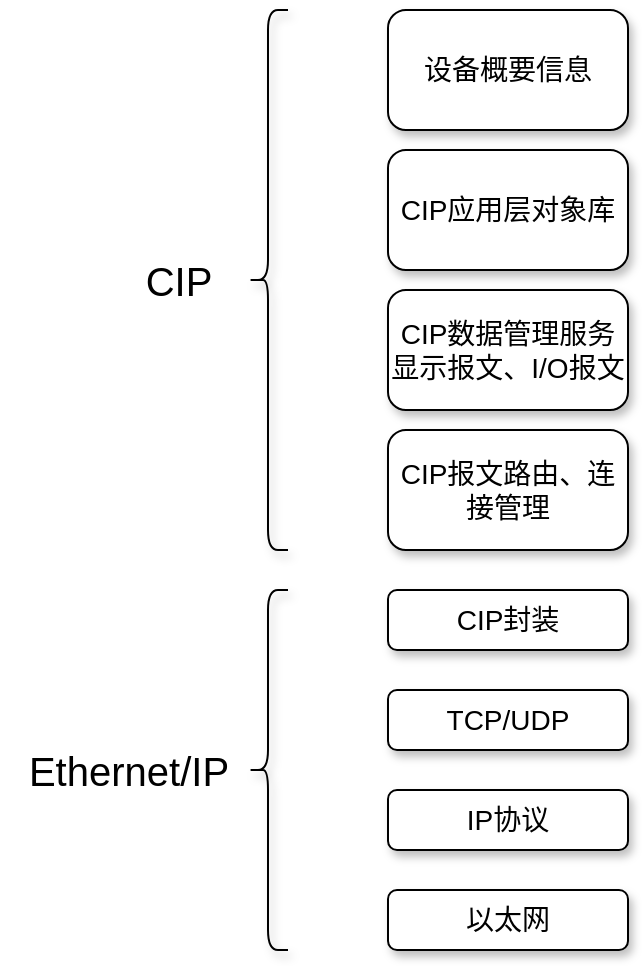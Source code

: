 <mxfile version="13.0.3" type="device"><diagram id="7B1-12RYhLMg8sTxxMpv" name="第 1 页"><mxGraphModel dx="1086" dy="966" grid="1" gridSize="10" guides="1" tooltips="1" connect="1" arrows="1" fold="1" page="1" pageScale="1" pageWidth="827" pageHeight="1169" math="0" shadow="0"><root><mxCell id="0"/><mxCell id="1" parent="0"/><mxCell id="FnnTJs5zKRpoEPYok2Qj-1" value="CIP应用层对象库" style="rounded=1;whiteSpace=wrap;html=1;fontSize=14;shadow=1;" parent="1" vertex="1"><mxGeometry x="240" y="340" width="120" height="60" as="geometry"/></mxCell><mxCell id="FnnTJs5zKRpoEPYok2Qj-2" value="设备概要信息" style="rounded=1;whiteSpace=wrap;html=1;fontSize=14;shadow=1;" parent="1" vertex="1"><mxGeometry x="240" y="270" width="120" height="60" as="geometry"/></mxCell><mxCell id="FnnTJs5zKRpoEPYok2Qj-7" value="CIP报文路由、连接管理" style="rounded=1;whiteSpace=wrap;html=1;fontSize=14;shadow=1;" parent="1" vertex="1"><mxGeometry x="240" y="480" width="120" height="60" as="geometry"/></mxCell><mxCell id="FnnTJs5zKRpoEPYok2Qj-8" value="CIP数据管理服务显示报文、I/O报文" style="rounded=1;whiteSpace=wrap;html=1;fontSize=14;shadow=1;" parent="1" vertex="1"><mxGeometry x="240" y="410" width="120" height="60" as="geometry"/></mxCell><mxCell id="FnnTJs5zKRpoEPYok2Qj-9" value="" style="shape=curlyBracket;whiteSpace=wrap;html=1;rounded=1;shadow=1;" parent="1" vertex="1"><mxGeometry x="170" y="270" width="20" height="270" as="geometry"/></mxCell><mxCell id="FnnTJs5zKRpoEPYok2Qj-10" value="CIP" style="text;html=1;align=center;verticalAlign=middle;resizable=0;points=[];autosize=1;fontSize=20;shadow=1;" parent="1" vertex="1"><mxGeometry x="110" y="390" width="50" height="30" as="geometry"/></mxCell><mxCell id="FnnTJs5zKRpoEPYok2Qj-11" value="CIP封装" style="rounded=1;whiteSpace=wrap;html=1;fontSize=14;shadow=1;" parent="1" vertex="1"><mxGeometry x="240" y="560" width="120" height="30" as="geometry"/></mxCell><mxCell id="FnnTJs5zKRpoEPYok2Qj-12" value="TCP/UDP" style="rounded=1;whiteSpace=wrap;html=1;fontSize=14;shadow=1;" parent="1" vertex="1"><mxGeometry x="240" y="610" width="120" height="30" as="geometry"/></mxCell><mxCell id="FnnTJs5zKRpoEPYok2Qj-13" value="IP协议" style="rounded=1;whiteSpace=wrap;html=1;fontSize=14;shadow=1;" parent="1" vertex="1"><mxGeometry x="240" y="660" width="120" height="30" as="geometry"/></mxCell><mxCell id="FnnTJs5zKRpoEPYok2Qj-14" value="以太网" style="rounded=1;whiteSpace=wrap;html=1;fontSize=14;shadow=1;" parent="1" vertex="1"><mxGeometry x="240" y="710" width="120" height="30" as="geometry"/></mxCell><mxCell id="FnnTJs5zKRpoEPYok2Qj-15" value="" style="shape=curlyBracket;whiteSpace=wrap;html=1;rounded=1;shadow=1;" parent="1" vertex="1"><mxGeometry x="170" y="560" width="20" height="180" as="geometry"/></mxCell><mxCell id="FnnTJs5zKRpoEPYok2Qj-16" value="Ethernet/IP" style="text;html=1;align=center;verticalAlign=middle;resizable=0;points=[];autosize=1;fontSize=20;shadow=1;" parent="1" vertex="1"><mxGeometry x="50" y="635" width="120" height="30" as="geometry"/></mxCell></root></mxGraphModel></diagram></mxfile>